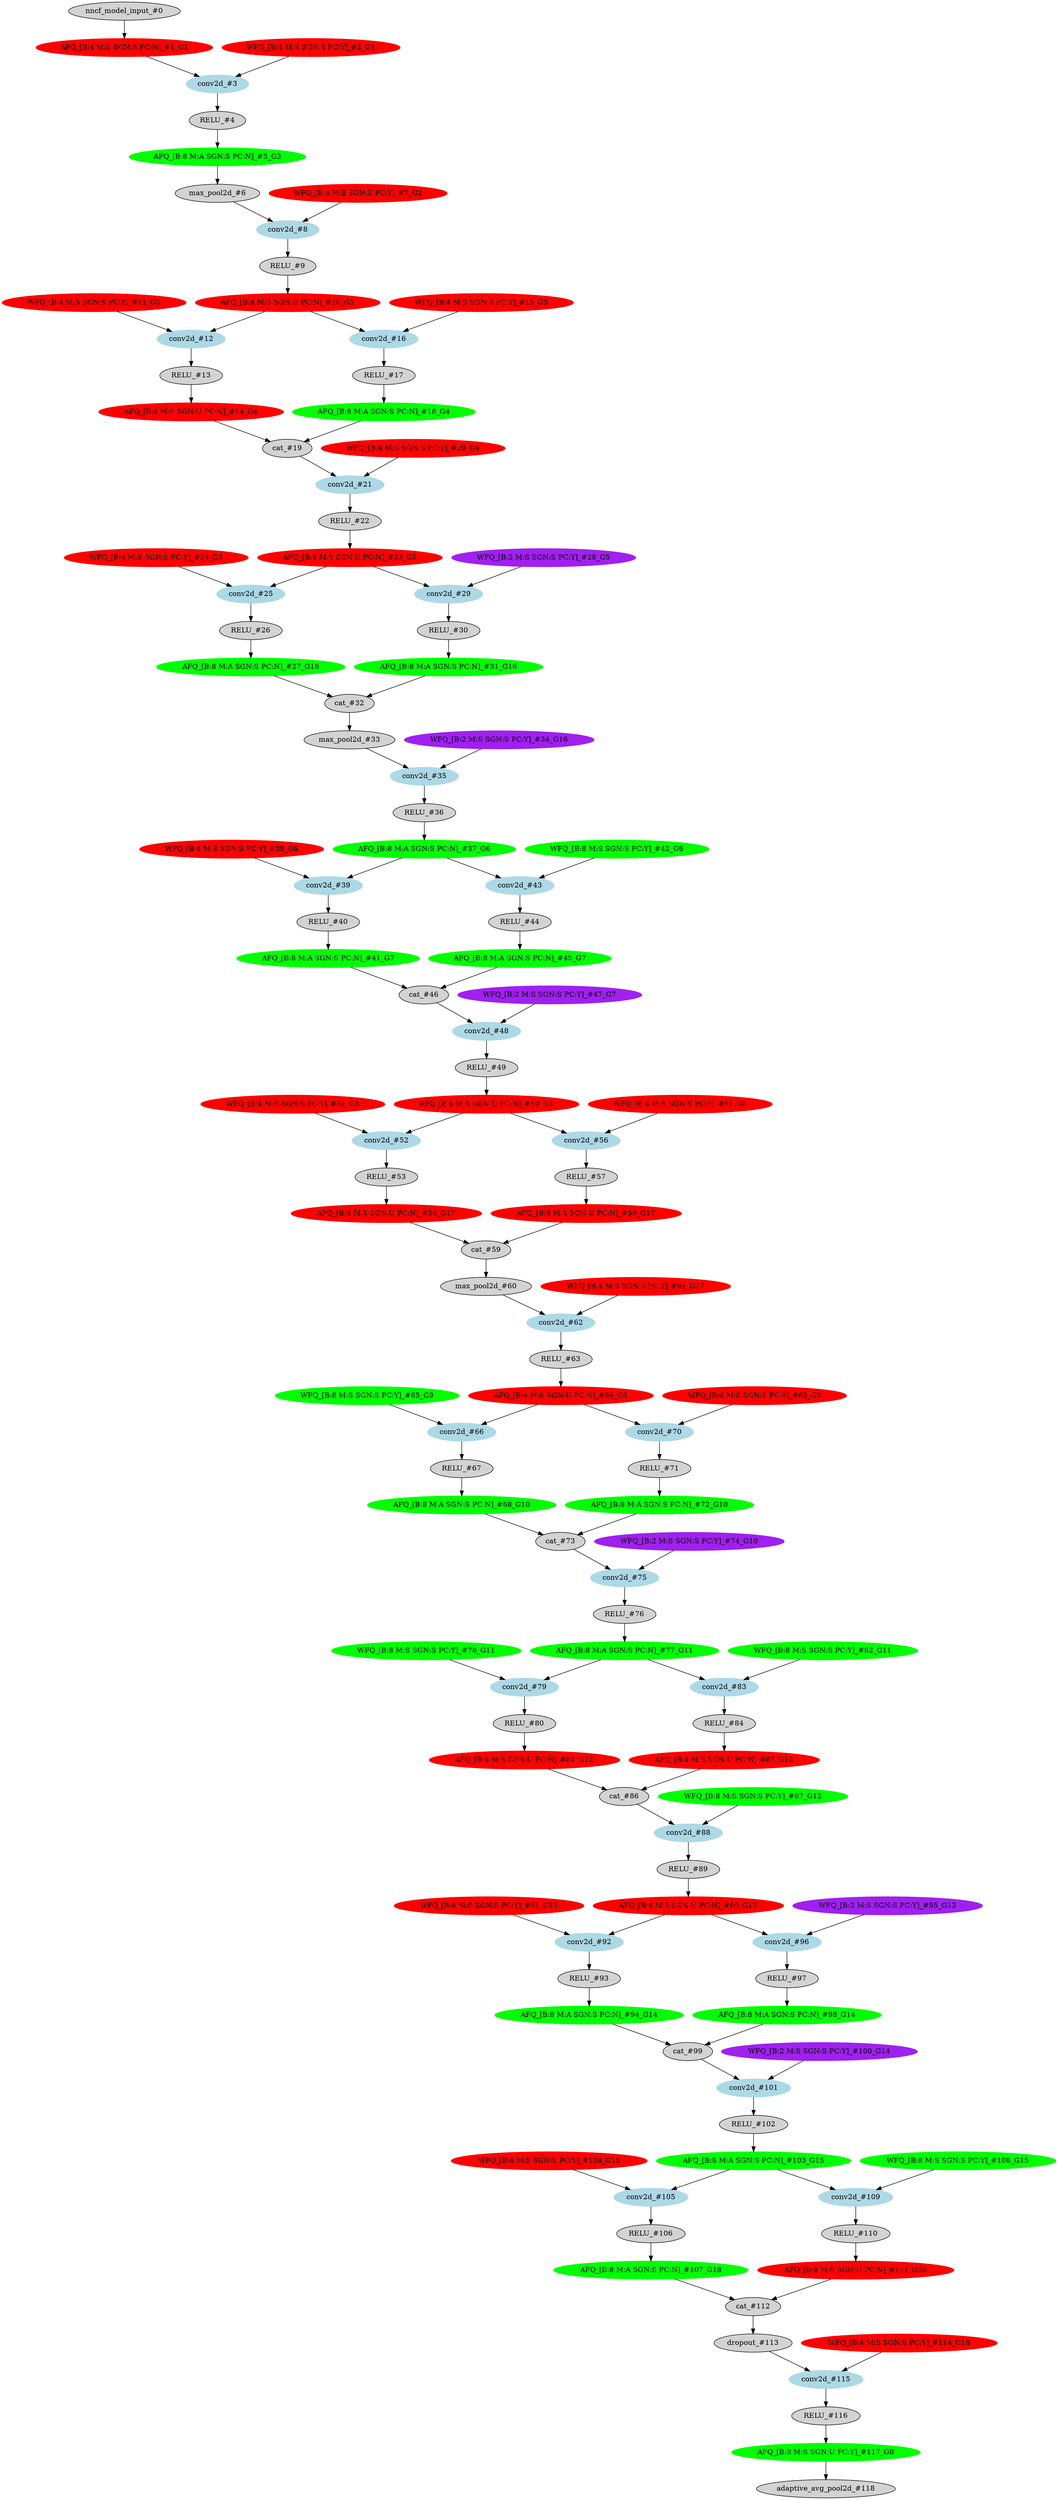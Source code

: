 strict digraph  {
"0 /nncf_model_input" [id=0, label="nncf_model_input_#0", scope="", style=filled, type=nncf_model_input];
"1 SymmetricQuantizer/symmetric_quantize" [color=red, id=1, label="AFQ_[B:4 M:S SGN:S PC:N]_#1_G1", scope=SymmetricQuantizer, style=filled, type=symmetric_quantize];
"2 SqueezeNet/Sequential[features]/NNCFConv2d[0]/ModuleDict[pre_ops]/UpdateWeight[0]/SymmetricQuantizer[op]/symmetric_quantize" [color=red, id=2, label="WFQ_[B:4 M:S SGN:S PC:Y]_#2_G1", scope="SqueezeNet/Sequential[features]/NNCFConv2d[0]/ModuleDict[pre_ops]/UpdateWeight[0]/SymmetricQuantizer[op]", style=filled, type=symmetric_quantize];
"3 SqueezeNet/Sequential[features]/NNCFConv2d[0]/conv2d" [color=lightblue, id=3, label="conv2d_#3", scope="SqueezeNet/Sequential[features]/NNCFConv2d[0]", style=filled, type=conv2d];
"4 SqueezeNet/Sequential[features]/ReLU[1]/RELU" [id=4, label="RELU_#4", scope="SqueezeNet/Sequential[features]/ReLU[1]", style=filled, type=RELU];
"5 SqueezeNet/Sequential[features]/ReLU[1]/AsymmetricQuantizer/asymmetric_quantize" [color=green, id=5, label="AFQ_[B:8 M:A SGN:S PC:N]_#5_G2", scope="SqueezeNet/Sequential[features]/ReLU[1]/AsymmetricQuantizer", style=filled, type=asymmetric_quantize];
"6 SqueezeNet/Sequential[features]/MaxPool2d[2]/max_pool2d" [id=6, label="max_pool2d_#6", scope="SqueezeNet/Sequential[features]/MaxPool2d[2]", style=filled, type=max_pool2d];
"7 SqueezeNet/Sequential[features]/Fire[3]/NNCFConv2d[squeeze]/ModuleDict[pre_ops]/UpdateWeight[0]/SymmetricQuantizer[op]/symmetric_quantize" [color=red, id=7, label="WFQ_[B:4 M:S SGN:S PC:Y]_#7_G2", scope="SqueezeNet/Sequential[features]/Fire[3]/NNCFConv2d[squeeze]/ModuleDict[pre_ops]/UpdateWeight[0]/SymmetricQuantizer[op]", style=filled, type=symmetric_quantize];
"8 SqueezeNet/Sequential[features]/Fire[3]/NNCFConv2d[squeeze]/conv2d" [color=lightblue, id=8, label="conv2d_#8", scope="SqueezeNet/Sequential[features]/Fire[3]/NNCFConv2d[squeeze]", style=filled, type=conv2d];
"9 SqueezeNet/Sequential[features]/Fire[3]/ReLU[squeeze_activation]/RELU" [id=9, label="RELU_#9", scope="SqueezeNet/Sequential[features]/Fire[3]/ReLU[squeeze_activation]", style=filled, type=RELU];
"10 SqueezeNet/Sequential[features]/Fire[3]/ReLU[squeeze_activation]/SymmetricQuantizer/symmetric_quantize" [color=red, id=10, label="AFQ_[B:4 M:S SGN:U PC:N]_#10_G3", scope="SqueezeNet/Sequential[features]/Fire[3]/ReLU[squeeze_activation]/SymmetricQuantizer", style=filled, type=symmetric_quantize];
"11 SqueezeNet/Sequential[features]/Fire[3]/NNCFConv2d[expand1x1]/ModuleDict[pre_ops]/UpdateWeight[0]/SymmetricQuantizer[op]/symmetric_quantize" [color=red, id=11, label="WFQ_[B:4 M:S SGN:S PC:Y]_#11_G3", scope="SqueezeNet/Sequential[features]/Fire[3]/NNCFConv2d[expand1x1]/ModuleDict[pre_ops]/UpdateWeight[0]/SymmetricQuantizer[op]", style=filled, type=symmetric_quantize];
"12 SqueezeNet/Sequential[features]/Fire[3]/NNCFConv2d[expand1x1]/conv2d" [color=lightblue, id=12, label="conv2d_#12", scope="SqueezeNet/Sequential[features]/Fire[3]/NNCFConv2d[expand1x1]", style=filled, type=conv2d];
"13 SqueezeNet/Sequential[features]/Fire[3]/ReLU[expand1x1_activation]/RELU" [id=13, label="RELU_#13", scope="SqueezeNet/Sequential[features]/Fire[3]/ReLU[expand1x1_activation]", style=filled, type=RELU];
"14 SqueezeNet/Sequential[features]/Fire[3]/ReLU[expand1x1_activation]/SymmetricQuantizer/symmetric_quantize" [color=red, id=14, label="AFQ_[B:4 M:S SGN:U PC:N]_#14_G4", scope="SqueezeNet/Sequential[features]/Fire[3]/ReLU[expand1x1_activation]/SymmetricQuantizer", style=filled, type=symmetric_quantize];
"15 SqueezeNet/Sequential[features]/Fire[3]/NNCFConv2d[expand3x3]/ModuleDict[pre_ops]/UpdateWeight[0]/SymmetricQuantizer[op]/symmetric_quantize" [color=red, id=15, label="WFQ_[B:4 M:S SGN:S PC:Y]_#15_G3", scope="SqueezeNet/Sequential[features]/Fire[3]/NNCFConv2d[expand3x3]/ModuleDict[pre_ops]/UpdateWeight[0]/SymmetricQuantizer[op]", style=filled, type=symmetric_quantize];
"16 SqueezeNet/Sequential[features]/Fire[3]/NNCFConv2d[expand3x3]/conv2d" [color=lightblue, id=16, label="conv2d_#16", scope="SqueezeNet/Sequential[features]/Fire[3]/NNCFConv2d[expand3x3]", style=filled, type=conv2d];
"17 SqueezeNet/Sequential[features]/Fire[3]/ReLU[expand3x3_activation]/RELU" [id=17, label="RELU_#17", scope="SqueezeNet/Sequential[features]/Fire[3]/ReLU[expand3x3_activation]", style=filled, type=RELU];
"18 SqueezeNet/Sequential[features]/Fire[3]/ReLU[expand3x3_activation]/AsymmetricQuantizer/asymmetric_quantize" [color=green, id=18, label="AFQ_[B:8 M:A SGN:S PC:N]_#18_G4", scope="SqueezeNet/Sequential[features]/Fire[3]/ReLU[expand3x3_activation]/AsymmetricQuantizer", style=filled, type=asymmetric_quantize];
"19 SqueezeNet/Sequential[features]/Fire[3]/cat" [id=19, label="cat_#19", scope="SqueezeNet/Sequential[features]/Fire[3]", style=filled, type=cat];
"20 SqueezeNet/Sequential[features]/Fire[4]/NNCFConv2d[squeeze]/ModuleDict[pre_ops]/UpdateWeight[0]/SymmetricQuantizer[op]/symmetric_quantize" [color=red, id=20, label="WFQ_[B:4 M:S SGN:S PC:Y]_#20_G4", scope="SqueezeNet/Sequential[features]/Fire[4]/NNCFConv2d[squeeze]/ModuleDict[pre_ops]/UpdateWeight[0]/SymmetricQuantizer[op]", style=filled, type=symmetric_quantize];
"21 SqueezeNet/Sequential[features]/Fire[4]/NNCFConv2d[squeeze]/conv2d" [color=lightblue, id=21, label="conv2d_#21", scope="SqueezeNet/Sequential[features]/Fire[4]/NNCFConv2d[squeeze]", style=filled, type=conv2d];
"22 SqueezeNet/Sequential[features]/Fire[4]/ReLU[squeeze_activation]/RELU" [id=22, label="RELU_#22", scope="SqueezeNet/Sequential[features]/Fire[4]/ReLU[squeeze_activation]", style=filled, type=RELU];
"23 SqueezeNet/Sequential[features]/Fire[4]/ReLU[squeeze_activation]/SymmetricQuantizer/symmetric_quantize" [color=red, id=23, label="AFQ_[B:4 M:S SGN:U PC:N]_#23_G5", scope="SqueezeNet/Sequential[features]/Fire[4]/ReLU[squeeze_activation]/SymmetricQuantizer", style=filled, type=symmetric_quantize];
"24 SqueezeNet/Sequential[features]/Fire[4]/NNCFConv2d[expand1x1]/ModuleDict[pre_ops]/UpdateWeight[0]/SymmetricQuantizer[op]/symmetric_quantize" [color=red, id=24, label="WFQ_[B:4 M:S SGN:S PC:Y]_#24_G5", scope="SqueezeNet/Sequential[features]/Fire[4]/NNCFConv2d[expand1x1]/ModuleDict[pre_ops]/UpdateWeight[0]/SymmetricQuantizer[op]", style=filled, type=symmetric_quantize];
"25 SqueezeNet/Sequential[features]/Fire[4]/NNCFConv2d[expand1x1]/conv2d" [color=lightblue, id=25, label="conv2d_#25", scope="SqueezeNet/Sequential[features]/Fire[4]/NNCFConv2d[expand1x1]", style=filled, type=conv2d];
"26 SqueezeNet/Sequential[features]/Fire[4]/ReLU[expand1x1_activation]/RELU" [id=26, label="RELU_#26", scope="SqueezeNet/Sequential[features]/Fire[4]/ReLU[expand1x1_activation]", style=filled, type=RELU];
"27 SqueezeNet/Sequential[features]/Fire[4]/ReLU[expand1x1_activation]/AsymmetricQuantizer/asymmetric_quantize" [color=green, id=27, label="AFQ_[B:8 M:A SGN:S PC:N]_#27_G16", scope="SqueezeNet/Sequential[features]/Fire[4]/ReLU[expand1x1_activation]/AsymmetricQuantizer", style=filled, type=asymmetric_quantize];
"28 SqueezeNet/Sequential[features]/Fire[4]/NNCFConv2d[expand3x3]/ModuleDict[pre_ops]/UpdateWeight[0]/SymmetricQuantizer[op]/symmetric_quantize" [color=purple, id=28, label="WFQ_[B:2 M:S SGN:S PC:Y]_#28_G5", scope="SqueezeNet/Sequential[features]/Fire[4]/NNCFConv2d[expand3x3]/ModuleDict[pre_ops]/UpdateWeight[0]/SymmetricQuantizer[op]", style=filled, type=symmetric_quantize];
"29 SqueezeNet/Sequential[features]/Fire[4]/NNCFConv2d[expand3x3]/conv2d" [color=lightblue, id=29, label="conv2d_#29", scope="SqueezeNet/Sequential[features]/Fire[4]/NNCFConv2d[expand3x3]", style=filled, type=conv2d];
"30 SqueezeNet/Sequential[features]/Fire[4]/ReLU[expand3x3_activation]/RELU" [id=30, label="RELU_#30", scope="SqueezeNet/Sequential[features]/Fire[4]/ReLU[expand3x3_activation]", style=filled, type=RELU];
"31 SqueezeNet/Sequential[features]/Fire[4]/ReLU[expand3x3_activation]/AsymmetricQuantizer/asymmetric_quantize" [color=green, id=31, label="AFQ_[B:8 M:A SGN:S PC:N]_#31_G16", scope="SqueezeNet/Sequential[features]/Fire[4]/ReLU[expand3x3_activation]/AsymmetricQuantizer", style=filled, type=asymmetric_quantize];
"32 SqueezeNet/Sequential[features]/Fire[4]/cat" [id=32, label="cat_#32", scope="SqueezeNet/Sequential[features]/Fire[4]", style=filled, type=cat];
"33 SqueezeNet/Sequential[features]/MaxPool2d[5]/max_pool2d" [id=33, label="max_pool2d_#33", scope="SqueezeNet/Sequential[features]/MaxPool2d[5]", style=filled, type=max_pool2d];
"34 SqueezeNet/Sequential[features]/Fire[6]/NNCFConv2d[squeeze]/ModuleDict[pre_ops]/UpdateWeight[0]/SymmetricQuantizer[op]/symmetric_quantize" [color=purple, id=34, label="WFQ_[B:2 M:S SGN:S PC:Y]_#34_G16", scope="SqueezeNet/Sequential[features]/Fire[6]/NNCFConv2d[squeeze]/ModuleDict[pre_ops]/UpdateWeight[0]/SymmetricQuantizer[op]", style=filled, type=symmetric_quantize];
"35 SqueezeNet/Sequential[features]/Fire[6]/NNCFConv2d[squeeze]/conv2d" [color=lightblue, id=35, label="conv2d_#35", scope="SqueezeNet/Sequential[features]/Fire[6]/NNCFConv2d[squeeze]", style=filled, type=conv2d];
"36 SqueezeNet/Sequential[features]/Fire[6]/ReLU[squeeze_activation]/RELU" [id=36, label="RELU_#36", scope="SqueezeNet/Sequential[features]/Fire[6]/ReLU[squeeze_activation]", style=filled, type=RELU];
"37 SqueezeNet/Sequential[features]/Fire[6]/ReLU[squeeze_activation]/AsymmetricQuantizer/asymmetric_quantize" [color=green, id=37, label="AFQ_[B:8 M:A SGN:S PC:N]_#37_G6", scope="SqueezeNet/Sequential[features]/Fire[6]/ReLU[squeeze_activation]/AsymmetricQuantizer", style=filled, type=asymmetric_quantize];
"38 SqueezeNet/Sequential[features]/Fire[6]/NNCFConv2d[expand1x1]/ModuleDict[pre_ops]/UpdateWeight[0]/SymmetricQuantizer[op]/symmetric_quantize" [color=red, id=38, label="WFQ_[B:4 M:S SGN:S PC:Y]_#38_G6", scope="SqueezeNet/Sequential[features]/Fire[6]/NNCFConv2d[expand1x1]/ModuleDict[pre_ops]/UpdateWeight[0]/SymmetricQuantizer[op]", style=filled, type=symmetric_quantize];
"39 SqueezeNet/Sequential[features]/Fire[6]/NNCFConv2d[expand1x1]/conv2d" [color=lightblue, id=39, label="conv2d_#39", scope="SqueezeNet/Sequential[features]/Fire[6]/NNCFConv2d[expand1x1]", style=filled, type=conv2d];
"40 SqueezeNet/Sequential[features]/Fire[6]/ReLU[expand1x1_activation]/RELU" [id=40, label="RELU_#40", scope="SqueezeNet/Sequential[features]/Fire[6]/ReLU[expand1x1_activation]", style=filled, type=RELU];
"41 SqueezeNet/Sequential[features]/Fire[6]/ReLU[expand1x1_activation]/AsymmetricQuantizer/asymmetric_quantize" [color=green, id=41, label="AFQ_[B:8 M:A SGN:S PC:N]_#41_G7", scope="SqueezeNet/Sequential[features]/Fire[6]/ReLU[expand1x1_activation]/AsymmetricQuantizer", style=filled, type=asymmetric_quantize];
"42 SqueezeNet/Sequential[features]/Fire[6]/NNCFConv2d[expand3x3]/ModuleDict[pre_ops]/UpdateWeight[0]/SymmetricQuantizer[op]/symmetric_quantize" [color=green, id=42, label="WFQ_[B:8 M:S SGN:S PC:Y]_#42_G6", scope="SqueezeNet/Sequential[features]/Fire[6]/NNCFConv2d[expand3x3]/ModuleDict[pre_ops]/UpdateWeight[0]/SymmetricQuantizer[op]", style=filled, type=symmetric_quantize];
"43 SqueezeNet/Sequential[features]/Fire[6]/NNCFConv2d[expand3x3]/conv2d" [color=lightblue, id=43, label="conv2d_#43", scope="SqueezeNet/Sequential[features]/Fire[6]/NNCFConv2d[expand3x3]", style=filled, type=conv2d];
"44 SqueezeNet/Sequential[features]/Fire[6]/ReLU[expand3x3_activation]/RELU" [id=44, label="RELU_#44", scope="SqueezeNet/Sequential[features]/Fire[6]/ReLU[expand3x3_activation]", style=filled, type=RELU];
"45 SqueezeNet/Sequential[features]/Fire[6]/ReLU[expand3x3_activation]/AsymmetricQuantizer/asymmetric_quantize" [color=green, id=45, label="AFQ_[B:8 M:A SGN:S PC:N]_#45_G7", scope="SqueezeNet/Sequential[features]/Fire[6]/ReLU[expand3x3_activation]/AsymmetricQuantizer", style=filled, type=asymmetric_quantize];
"46 SqueezeNet/Sequential[features]/Fire[6]/cat" [id=46, label="cat_#46", scope="SqueezeNet/Sequential[features]/Fire[6]", style=filled, type=cat];
"47 SqueezeNet/Sequential[features]/Fire[7]/NNCFConv2d[squeeze]/ModuleDict[pre_ops]/UpdateWeight[0]/SymmetricQuantizer[op]/symmetric_quantize" [color=purple, id=47, label="WFQ_[B:2 M:S SGN:S PC:Y]_#47_G7", scope="SqueezeNet/Sequential[features]/Fire[7]/NNCFConv2d[squeeze]/ModuleDict[pre_ops]/UpdateWeight[0]/SymmetricQuantizer[op]", style=filled, type=symmetric_quantize];
"48 SqueezeNet/Sequential[features]/Fire[7]/NNCFConv2d[squeeze]/conv2d" [color=lightblue, id=48, label="conv2d_#48", scope="SqueezeNet/Sequential[features]/Fire[7]/NNCFConv2d[squeeze]", style=filled, type=conv2d];
"49 SqueezeNet/Sequential[features]/Fire[7]/ReLU[squeeze_activation]/RELU" [id=49, label="RELU_#49", scope="SqueezeNet/Sequential[features]/Fire[7]/ReLU[squeeze_activation]", style=filled, type=RELU];
"50 SqueezeNet/Sequential[features]/Fire[7]/ReLU[squeeze_activation]/SymmetricQuantizer/symmetric_quantize" [color=red, id=50, label="AFQ_[B:4 M:S SGN:U PC:N]_#50_G8", scope="SqueezeNet/Sequential[features]/Fire[7]/ReLU[squeeze_activation]/SymmetricQuantizer", style=filled, type=symmetric_quantize];
"51 SqueezeNet/Sequential[features]/Fire[7]/NNCFConv2d[expand1x1]/ModuleDict[pre_ops]/UpdateWeight[0]/SymmetricQuantizer[op]/symmetric_quantize" [color=red, id=51, label="WFQ_[B:4 M:S SGN:S PC:Y]_#51_G8", scope="SqueezeNet/Sequential[features]/Fire[7]/NNCFConv2d[expand1x1]/ModuleDict[pre_ops]/UpdateWeight[0]/SymmetricQuantizer[op]", style=filled, type=symmetric_quantize];
"52 SqueezeNet/Sequential[features]/Fire[7]/NNCFConv2d[expand1x1]/conv2d" [color=lightblue, id=52, label="conv2d_#52", scope="SqueezeNet/Sequential[features]/Fire[7]/NNCFConv2d[expand1x1]", style=filled, type=conv2d];
"53 SqueezeNet/Sequential[features]/Fire[7]/ReLU[expand1x1_activation]/RELU" [id=53, label="RELU_#53", scope="SqueezeNet/Sequential[features]/Fire[7]/ReLU[expand1x1_activation]", style=filled, type=RELU];
"54 SqueezeNet/Sequential[features]/Fire[7]/ReLU[expand1x1_activation]/SymmetricQuantizer/symmetric_quantize" [color=red, id=54, label="AFQ_[B:4 M:S SGN:U PC:N]_#54_G17", scope="SqueezeNet/Sequential[features]/Fire[7]/ReLU[expand1x1_activation]/SymmetricQuantizer", style=filled, type=symmetric_quantize];
"55 SqueezeNet/Sequential[features]/Fire[7]/NNCFConv2d[expand3x3]/ModuleDict[pre_ops]/UpdateWeight[0]/SymmetricQuantizer[op]/symmetric_quantize" [color=red, id=55, label="WFQ_[B:4 M:S SGN:S PC:Y]_#55_G8", scope="SqueezeNet/Sequential[features]/Fire[7]/NNCFConv2d[expand3x3]/ModuleDict[pre_ops]/UpdateWeight[0]/SymmetricQuantizer[op]", style=filled, type=symmetric_quantize];
"56 SqueezeNet/Sequential[features]/Fire[7]/NNCFConv2d[expand3x3]/conv2d" [color=lightblue, id=56, label="conv2d_#56", scope="SqueezeNet/Sequential[features]/Fire[7]/NNCFConv2d[expand3x3]", style=filled, type=conv2d];
"57 SqueezeNet/Sequential[features]/Fire[7]/ReLU[expand3x3_activation]/RELU" [id=57, label="RELU_#57", scope="SqueezeNet/Sequential[features]/Fire[7]/ReLU[expand3x3_activation]", style=filled, type=RELU];
"58 SqueezeNet/Sequential[features]/Fire[7]/ReLU[expand3x3_activation]/SymmetricQuantizer/symmetric_quantize" [color=red, id=58, label="AFQ_[B:4 M:S SGN:U PC:N]_#58_G17", scope="SqueezeNet/Sequential[features]/Fire[7]/ReLU[expand3x3_activation]/SymmetricQuantizer", style=filled, type=symmetric_quantize];
"59 SqueezeNet/Sequential[features]/Fire[7]/cat" [id=59, label="cat_#59", scope="SqueezeNet/Sequential[features]/Fire[7]", style=filled, type=cat];
"60 SqueezeNet/Sequential[features]/MaxPool2d[8]/max_pool2d" [id=60, label="max_pool2d_#60", scope="SqueezeNet/Sequential[features]/MaxPool2d[8]", style=filled, type=max_pool2d];
"61 SqueezeNet/Sequential[features]/Fire[9]/NNCFConv2d[squeeze]/ModuleDict[pre_ops]/UpdateWeight[0]/SymmetricQuantizer[op]/symmetric_quantize" [color=red, id=61, label="WFQ_[B:4 M:S SGN:S PC:Y]_#61_G17", scope="SqueezeNet/Sequential[features]/Fire[9]/NNCFConv2d[squeeze]/ModuleDict[pre_ops]/UpdateWeight[0]/SymmetricQuantizer[op]", style=filled, type=symmetric_quantize];
"62 SqueezeNet/Sequential[features]/Fire[9]/NNCFConv2d[squeeze]/conv2d" [color=lightblue, id=62, label="conv2d_#62", scope="SqueezeNet/Sequential[features]/Fire[9]/NNCFConv2d[squeeze]", style=filled, type=conv2d];
"63 SqueezeNet/Sequential[features]/Fire[9]/ReLU[squeeze_activation]/RELU" [id=63, label="RELU_#63", scope="SqueezeNet/Sequential[features]/Fire[9]/ReLU[squeeze_activation]", style=filled, type=RELU];
"64 SqueezeNet/Sequential[features]/Fire[9]/ReLU[squeeze_activation]/SymmetricQuantizer/symmetric_quantize" [color=red, id=64, label="AFQ_[B:4 M:S SGN:U PC:N]_#64_G9", scope="SqueezeNet/Sequential[features]/Fire[9]/ReLU[squeeze_activation]/SymmetricQuantizer", style=filled, type=symmetric_quantize];
"65 SqueezeNet/Sequential[features]/Fire[9]/NNCFConv2d[expand1x1]/ModuleDict[pre_ops]/UpdateWeight[0]/SymmetricQuantizer[op]/symmetric_quantize" [color=green, id=65, label="WFQ_[B:8 M:S SGN:S PC:Y]_#65_G9", scope="SqueezeNet/Sequential[features]/Fire[9]/NNCFConv2d[expand1x1]/ModuleDict[pre_ops]/UpdateWeight[0]/SymmetricQuantizer[op]", style=filled, type=symmetric_quantize];
"66 SqueezeNet/Sequential[features]/Fire[9]/NNCFConv2d[expand1x1]/conv2d" [color=lightblue, id=66, label="conv2d_#66", scope="SqueezeNet/Sequential[features]/Fire[9]/NNCFConv2d[expand1x1]", style=filled, type=conv2d];
"67 SqueezeNet/Sequential[features]/Fire[9]/ReLU[expand1x1_activation]/RELU" [id=67, label="RELU_#67", scope="SqueezeNet/Sequential[features]/Fire[9]/ReLU[expand1x1_activation]", style=filled, type=RELU];
"68 SqueezeNet/Sequential[features]/Fire[9]/ReLU[expand1x1_activation]/AsymmetricQuantizer/asymmetric_quantize" [color=green, id=68, label="AFQ_[B:8 M:A SGN:S PC:N]_#68_G10", scope="SqueezeNet/Sequential[features]/Fire[9]/ReLU[expand1x1_activation]/AsymmetricQuantizer", style=filled, type=asymmetric_quantize];
"69 SqueezeNet/Sequential[features]/Fire[9]/NNCFConv2d[expand3x3]/ModuleDict[pre_ops]/UpdateWeight[0]/SymmetricQuantizer[op]/symmetric_quantize" [color=red, id=69, label="WFQ_[B:4 M:S SGN:S PC:Y]_#69_G9", scope="SqueezeNet/Sequential[features]/Fire[9]/NNCFConv2d[expand3x3]/ModuleDict[pre_ops]/UpdateWeight[0]/SymmetricQuantizer[op]", style=filled, type=symmetric_quantize];
"70 SqueezeNet/Sequential[features]/Fire[9]/NNCFConv2d[expand3x3]/conv2d" [color=lightblue, id=70, label="conv2d_#70", scope="SqueezeNet/Sequential[features]/Fire[9]/NNCFConv2d[expand3x3]", style=filled, type=conv2d];
"71 SqueezeNet/Sequential[features]/Fire[9]/ReLU[expand3x3_activation]/RELU" [id=71, label="RELU_#71", scope="SqueezeNet/Sequential[features]/Fire[9]/ReLU[expand3x3_activation]", style=filled, type=RELU];
"72 SqueezeNet/Sequential[features]/Fire[9]/ReLU[expand3x3_activation]/AsymmetricQuantizer/asymmetric_quantize" [color=green, id=72, label="AFQ_[B:8 M:A SGN:S PC:N]_#72_G10", scope="SqueezeNet/Sequential[features]/Fire[9]/ReLU[expand3x3_activation]/AsymmetricQuantizer", style=filled, type=asymmetric_quantize];
"73 SqueezeNet/Sequential[features]/Fire[9]/cat" [id=73, label="cat_#73", scope="SqueezeNet/Sequential[features]/Fire[9]", style=filled, type=cat];
"74 SqueezeNet/Sequential[features]/Fire[10]/NNCFConv2d[squeeze]/ModuleDict[pre_ops]/UpdateWeight[0]/SymmetricQuantizer[op]/symmetric_quantize" [color=purple, id=74, label="WFQ_[B:2 M:S SGN:S PC:Y]_#74_G10", scope="SqueezeNet/Sequential[features]/Fire[10]/NNCFConv2d[squeeze]/ModuleDict[pre_ops]/UpdateWeight[0]/SymmetricQuantizer[op]", style=filled, type=symmetric_quantize];
"75 SqueezeNet/Sequential[features]/Fire[10]/NNCFConv2d[squeeze]/conv2d" [color=lightblue, id=75, label="conv2d_#75", scope="SqueezeNet/Sequential[features]/Fire[10]/NNCFConv2d[squeeze]", style=filled, type=conv2d];
"76 SqueezeNet/Sequential[features]/Fire[10]/ReLU[squeeze_activation]/RELU" [id=76, label="RELU_#76", scope="SqueezeNet/Sequential[features]/Fire[10]/ReLU[squeeze_activation]", style=filled, type=RELU];
"77 SqueezeNet/Sequential[features]/Fire[10]/ReLU[squeeze_activation]/AsymmetricQuantizer/asymmetric_quantize" [color=green, id=77, label="AFQ_[B:8 M:A SGN:S PC:N]_#77_G11", scope="SqueezeNet/Sequential[features]/Fire[10]/ReLU[squeeze_activation]/AsymmetricQuantizer", style=filled, type=asymmetric_quantize];
"78 SqueezeNet/Sequential[features]/Fire[10]/NNCFConv2d[expand1x1]/ModuleDict[pre_ops]/UpdateWeight[0]/SymmetricQuantizer[op]/symmetric_quantize" [color=green, id=78, label="WFQ_[B:8 M:S SGN:S PC:Y]_#78_G11", scope="SqueezeNet/Sequential[features]/Fire[10]/NNCFConv2d[expand1x1]/ModuleDict[pre_ops]/UpdateWeight[0]/SymmetricQuantizer[op]", style=filled, type=symmetric_quantize];
"79 SqueezeNet/Sequential[features]/Fire[10]/NNCFConv2d[expand1x1]/conv2d" [color=lightblue, id=79, label="conv2d_#79", scope="SqueezeNet/Sequential[features]/Fire[10]/NNCFConv2d[expand1x1]", style=filled, type=conv2d];
"80 SqueezeNet/Sequential[features]/Fire[10]/ReLU[expand1x1_activation]/RELU" [id=80, label="RELU_#80", scope="SqueezeNet/Sequential[features]/Fire[10]/ReLU[expand1x1_activation]", style=filled, type=RELU];
"81 SqueezeNet/Sequential[features]/Fire[10]/ReLU[expand1x1_activation]/SymmetricQuantizer/symmetric_quantize" [color=red, id=81, label="AFQ_[B:4 M:S SGN:U PC:N]_#81_G12", scope="SqueezeNet/Sequential[features]/Fire[10]/ReLU[expand1x1_activation]/SymmetricQuantizer", style=filled, type=symmetric_quantize];
"82 SqueezeNet/Sequential[features]/Fire[10]/NNCFConv2d[expand3x3]/ModuleDict[pre_ops]/UpdateWeight[0]/SymmetricQuantizer[op]/symmetric_quantize" [color=green, id=82, label="WFQ_[B:8 M:S SGN:S PC:Y]_#82_G11", scope="SqueezeNet/Sequential[features]/Fire[10]/NNCFConv2d[expand3x3]/ModuleDict[pre_ops]/UpdateWeight[0]/SymmetricQuantizer[op]", style=filled, type=symmetric_quantize];
"83 SqueezeNet/Sequential[features]/Fire[10]/NNCFConv2d[expand3x3]/conv2d" [color=lightblue, id=83, label="conv2d_#83", scope="SqueezeNet/Sequential[features]/Fire[10]/NNCFConv2d[expand3x3]", style=filled, type=conv2d];
"84 SqueezeNet/Sequential[features]/Fire[10]/ReLU[expand3x3_activation]/RELU" [id=84, label="RELU_#84", scope="SqueezeNet/Sequential[features]/Fire[10]/ReLU[expand3x3_activation]", style=filled, type=RELU];
"85 SqueezeNet/Sequential[features]/Fire[10]/ReLU[expand3x3_activation]/SymmetricQuantizer/symmetric_quantize" [color=red, id=85, label="AFQ_[B:4 M:S SGN:U PC:N]_#85_G12", scope="SqueezeNet/Sequential[features]/Fire[10]/ReLU[expand3x3_activation]/SymmetricQuantizer", style=filled, type=symmetric_quantize];
"86 SqueezeNet/Sequential[features]/Fire[10]/cat" [id=86, label="cat_#86", scope="SqueezeNet/Sequential[features]/Fire[10]", style=filled, type=cat];
"87 SqueezeNet/Sequential[features]/Fire[11]/NNCFConv2d[squeeze]/ModuleDict[pre_ops]/UpdateWeight[0]/SymmetricQuantizer[op]/symmetric_quantize" [color=green, id=87, label="WFQ_[B:8 M:S SGN:S PC:Y]_#87_G12", scope="SqueezeNet/Sequential[features]/Fire[11]/NNCFConv2d[squeeze]/ModuleDict[pre_ops]/UpdateWeight[0]/SymmetricQuantizer[op]", style=filled, type=symmetric_quantize];
"88 SqueezeNet/Sequential[features]/Fire[11]/NNCFConv2d[squeeze]/conv2d" [color=lightblue, id=88, label="conv2d_#88", scope="SqueezeNet/Sequential[features]/Fire[11]/NNCFConv2d[squeeze]", style=filled, type=conv2d];
"89 SqueezeNet/Sequential[features]/Fire[11]/ReLU[squeeze_activation]/RELU" [id=89, label="RELU_#89", scope="SqueezeNet/Sequential[features]/Fire[11]/ReLU[squeeze_activation]", style=filled, type=RELU];
"90 SqueezeNet/Sequential[features]/Fire[11]/ReLU[squeeze_activation]/SymmetricQuantizer/symmetric_quantize" [color=red, id=90, label="AFQ_[B:4 M:S SGN:U PC:N]_#90_G13", scope="SqueezeNet/Sequential[features]/Fire[11]/ReLU[squeeze_activation]/SymmetricQuantizer", style=filled, type=symmetric_quantize];
"91 SqueezeNet/Sequential[features]/Fire[11]/NNCFConv2d[expand1x1]/ModuleDict[pre_ops]/UpdateWeight[0]/SymmetricQuantizer[op]/symmetric_quantize" [color=red, id=91, label="WFQ_[B:4 M:S SGN:S PC:Y]_#91_G13", scope="SqueezeNet/Sequential[features]/Fire[11]/NNCFConv2d[expand1x1]/ModuleDict[pre_ops]/UpdateWeight[0]/SymmetricQuantizer[op]", style=filled, type=symmetric_quantize];
"92 SqueezeNet/Sequential[features]/Fire[11]/NNCFConv2d[expand1x1]/conv2d" [color=lightblue, id=92, label="conv2d_#92", scope="SqueezeNet/Sequential[features]/Fire[11]/NNCFConv2d[expand1x1]", style=filled, type=conv2d];
"93 SqueezeNet/Sequential[features]/Fire[11]/ReLU[expand1x1_activation]/RELU" [id=93, label="RELU_#93", scope="SqueezeNet/Sequential[features]/Fire[11]/ReLU[expand1x1_activation]", style=filled, type=RELU];
"94 SqueezeNet/Sequential[features]/Fire[11]/ReLU[expand1x1_activation]/AsymmetricQuantizer/asymmetric_quantize" [color=green, id=94, label="AFQ_[B:8 M:A SGN:S PC:N]_#94_G14", scope="SqueezeNet/Sequential[features]/Fire[11]/ReLU[expand1x1_activation]/AsymmetricQuantizer", style=filled, type=asymmetric_quantize];
"95 SqueezeNet/Sequential[features]/Fire[11]/NNCFConv2d[expand3x3]/ModuleDict[pre_ops]/UpdateWeight[0]/SymmetricQuantizer[op]/symmetric_quantize" [color=purple, id=95, label="WFQ_[B:2 M:S SGN:S PC:Y]_#95_G13", scope="SqueezeNet/Sequential[features]/Fire[11]/NNCFConv2d[expand3x3]/ModuleDict[pre_ops]/UpdateWeight[0]/SymmetricQuantizer[op]", style=filled, type=symmetric_quantize];
"96 SqueezeNet/Sequential[features]/Fire[11]/NNCFConv2d[expand3x3]/conv2d" [color=lightblue, id=96, label="conv2d_#96", scope="SqueezeNet/Sequential[features]/Fire[11]/NNCFConv2d[expand3x3]", style=filled, type=conv2d];
"97 SqueezeNet/Sequential[features]/Fire[11]/ReLU[expand3x3_activation]/RELU" [id=97, label="RELU_#97", scope="SqueezeNet/Sequential[features]/Fire[11]/ReLU[expand3x3_activation]", style=filled, type=RELU];
"98 SqueezeNet/Sequential[features]/Fire[11]/ReLU[expand3x3_activation]/AsymmetricQuantizer/asymmetric_quantize" [color=green, id=98, label="AFQ_[B:8 M:A SGN:S PC:N]_#98_G14", scope="SqueezeNet/Sequential[features]/Fire[11]/ReLU[expand3x3_activation]/AsymmetricQuantizer", style=filled, type=asymmetric_quantize];
"99 SqueezeNet/Sequential[features]/Fire[11]/cat" [id=99, label="cat_#99", scope="SqueezeNet/Sequential[features]/Fire[11]", style=filled, type=cat];
"100 SqueezeNet/Sequential[features]/Fire[12]/NNCFConv2d[squeeze]/ModuleDict[pre_ops]/UpdateWeight[0]/SymmetricQuantizer[op]/symmetric_quantize" [color=purple, id=100, label="WFQ_[B:2 M:S SGN:S PC:Y]_#100_G14", scope="SqueezeNet/Sequential[features]/Fire[12]/NNCFConv2d[squeeze]/ModuleDict[pre_ops]/UpdateWeight[0]/SymmetricQuantizer[op]", style=filled, type=symmetric_quantize];
"101 SqueezeNet/Sequential[features]/Fire[12]/NNCFConv2d[squeeze]/conv2d" [color=lightblue, id=101, label="conv2d_#101", scope="SqueezeNet/Sequential[features]/Fire[12]/NNCFConv2d[squeeze]", style=filled, type=conv2d];
"102 SqueezeNet/Sequential[features]/Fire[12]/ReLU[squeeze_activation]/RELU" [id=102, label="RELU_#102", scope="SqueezeNet/Sequential[features]/Fire[12]/ReLU[squeeze_activation]", style=filled, type=RELU];
"103 SqueezeNet/Sequential[features]/Fire[12]/ReLU[squeeze_activation]/AsymmetricQuantizer/asymmetric_quantize" [color=green, id=103, label="AFQ_[B:8 M:A SGN:S PC:N]_#103_G15", scope="SqueezeNet/Sequential[features]/Fire[12]/ReLU[squeeze_activation]/AsymmetricQuantizer", style=filled, type=asymmetric_quantize];
"104 SqueezeNet/Sequential[features]/Fire[12]/NNCFConv2d[expand1x1]/ModuleDict[pre_ops]/UpdateWeight[0]/SymmetricQuantizer[op]/symmetric_quantize" [color=red, id=104, label="WFQ_[B:4 M:S SGN:S PC:Y]_#104_G15", scope="SqueezeNet/Sequential[features]/Fire[12]/NNCFConv2d[expand1x1]/ModuleDict[pre_ops]/UpdateWeight[0]/SymmetricQuantizer[op]", style=filled, type=symmetric_quantize];
"105 SqueezeNet/Sequential[features]/Fire[12]/NNCFConv2d[expand1x1]/conv2d" [color=lightblue, id=105, label="conv2d_#105", scope="SqueezeNet/Sequential[features]/Fire[12]/NNCFConv2d[expand1x1]", style=filled, type=conv2d];
"106 SqueezeNet/Sequential[features]/Fire[12]/ReLU[expand1x1_activation]/RELU" [id=106, label="RELU_#106", scope="SqueezeNet/Sequential[features]/Fire[12]/ReLU[expand1x1_activation]", style=filled, type=RELU];
"107 SqueezeNet/Sequential[features]/Fire[12]/ReLU[expand1x1_activation]/AsymmetricQuantizer/asymmetric_quantize" [color=green, id=107, label="AFQ_[B:8 M:A SGN:S PC:N]_#107_G18", scope="SqueezeNet/Sequential[features]/Fire[12]/ReLU[expand1x1_activation]/AsymmetricQuantizer", style=filled, type=asymmetric_quantize];
"108 SqueezeNet/Sequential[features]/Fire[12]/NNCFConv2d[expand3x3]/ModuleDict[pre_ops]/UpdateWeight[0]/SymmetricQuantizer[op]/symmetric_quantize" [color=green, id=108, label="WFQ_[B:8 M:S SGN:S PC:Y]_#108_G15", scope="SqueezeNet/Sequential[features]/Fire[12]/NNCFConv2d[expand3x3]/ModuleDict[pre_ops]/UpdateWeight[0]/SymmetricQuantizer[op]", style=filled, type=symmetric_quantize];
"109 SqueezeNet/Sequential[features]/Fire[12]/NNCFConv2d[expand3x3]/conv2d" [color=lightblue, id=109, label="conv2d_#109", scope="SqueezeNet/Sequential[features]/Fire[12]/NNCFConv2d[expand3x3]", style=filled, type=conv2d];
"110 SqueezeNet/Sequential[features]/Fire[12]/ReLU[expand3x3_activation]/RELU" [id=110, label="RELU_#110", scope="SqueezeNet/Sequential[features]/Fire[12]/ReLU[expand3x3_activation]", style=filled, type=RELU];
"111 SqueezeNet/Sequential[features]/Fire[12]/ReLU[expand3x3_activation]/SymmetricQuantizer/symmetric_quantize" [color=red, id=111, label="AFQ_[B:4 M:S SGN:U PC:N]_#111_G18", scope="SqueezeNet/Sequential[features]/Fire[12]/ReLU[expand3x3_activation]/SymmetricQuantizer", style=filled, type=symmetric_quantize];
"112 SqueezeNet/Sequential[features]/Fire[12]/cat" [id=112, label="cat_#112", scope="SqueezeNet/Sequential[features]/Fire[12]", style=filled, type=cat];
"113 SqueezeNet/Sequential[classifier]/Dropout[0]/dropout" [id=113, label="dropout_#113", scope="SqueezeNet/Sequential[classifier]/Dropout[0]", style=filled, type=dropout];
"114 SqueezeNet/Sequential[classifier]/NNCFConv2d[1]/ModuleDict[pre_ops]/UpdateWeight[0]/SymmetricQuantizer[op]/symmetric_quantize" [color=red, id=114, label="WFQ_[B:4 M:S SGN:S PC:Y]_#114_G18", scope="SqueezeNet/Sequential[classifier]/NNCFConv2d[1]/ModuleDict[pre_ops]/UpdateWeight[0]/SymmetricQuantizer[op]", style=filled, type=symmetric_quantize];
"115 SqueezeNet/Sequential[classifier]/NNCFConv2d[1]/conv2d" [color=lightblue, id=115, label="conv2d_#115", scope="SqueezeNet/Sequential[classifier]/NNCFConv2d[1]", style=filled, type=conv2d];
"116 SqueezeNet/Sequential[classifier]/ReLU[2]/RELU" [id=116, label="RELU_#116", scope="SqueezeNet/Sequential[classifier]/ReLU[2]", style=filled, type=RELU];
"117 SqueezeNet/Sequential[classifier]/ReLU[2]/SymmetricQuantizer/symmetric_quantize" [color=green, id=117, label="AFQ_[B:8 M:S SGN:U PC:Y]_#117_G0", scope="SqueezeNet/Sequential[classifier]/ReLU[2]/SymmetricQuantizer", style=filled, type=symmetric_quantize];
"118 SqueezeNet/Sequential[classifier]/AdaptiveAvgPool2d[3]/adaptive_avg_pool2d" [id=118, label="adaptive_avg_pool2d_#118", scope="SqueezeNet/Sequential[classifier]/AdaptiveAvgPool2d[3]", style=filled, type=adaptive_avg_pool2d];
"0 /nncf_model_input" -> "1 SymmetricQuantizer/symmetric_quantize";
"1 SymmetricQuantizer/symmetric_quantize" -> "3 SqueezeNet/Sequential[features]/NNCFConv2d[0]/conv2d";
"2 SqueezeNet/Sequential[features]/NNCFConv2d[0]/ModuleDict[pre_ops]/UpdateWeight[0]/SymmetricQuantizer[op]/symmetric_quantize" -> "3 SqueezeNet/Sequential[features]/NNCFConv2d[0]/conv2d";
"3 SqueezeNet/Sequential[features]/NNCFConv2d[0]/conv2d" -> "4 SqueezeNet/Sequential[features]/ReLU[1]/RELU";
"4 SqueezeNet/Sequential[features]/ReLU[1]/RELU" -> "5 SqueezeNet/Sequential[features]/ReLU[1]/AsymmetricQuantizer/asymmetric_quantize";
"5 SqueezeNet/Sequential[features]/ReLU[1]/AsymmetricQuantizer/asymmetric_quantize" -> "6 SqueezeNet/Sequential[features]/MaxPool2d[2]/max_pool2d";
"6 SqueezeNet/Sequential[features]/MaxPool2d[2]/max_pool2d" -> "8 SqueezeNet/Sequential[features]/Fire[3]/NNCFConv2d[squeeze]/conv2d";
"7 SqueezeNet/Sequential[features]/Fire[3]/NNCFConv2d[squeeze]/ModuleDict[pre_ops]/UpdateWeight[0]/SymmetricQuantizer[op]/symmetric_quantize" -> "8 SqueezeNet/Sequential[features]/Fire[3]/NNCFConv2d[squeeze]/conv2d";
"8 SqueezeNet/Sequential[features]/Fire[3]/NNCFConv2d[squeeze]/conv2d" -> "9 SqueezeNet/Sequential[features]/Fire[3]/ReLU[squeeze_activation]/RELU";
"9 SqueezeNet/Sequential[features]/Fire[3]/ReLU[squeeze_activation]/RELU" -> "10 SqueezeNet/Sequential[features]/Fire[3]/ReLU[squeeze_activation]/SymmetricQuantizer/symmetric_quantize";
"10 SqueezeNet/Sequential[features]/Fire[3]/ReLU[squeeze_activation]/SymmetricQuantizer/symmetric_quantize" -> "12 SqueezeNet/Sequential[features]/Fire[3]/NNCFConv2d[expand1x1]/conv2d";
"10 SqueezeNet/Sequential[features]/Fire[3]/ReLU[squeeze_activation]/SymmetricQuantizer/symmetric_quantize" -> "16 SqueezeNet/Sequential[features]/Fire[3]/NNCFConv2d[expand3x3]/conv2d";
"11 SqueezeNet/Sequential[features]/Fire[3]/NNCFConv2d[expand1x1]/ModuleDict[pre_ops]/UpdateWeight[0]/SymmetricQuantizer[op]/symmetric_quantize" -> "12 SqueezeNet/Sequential[features]/Fire[3]/NNCFConv2d[expand1x1]/conv2d";
"12 SqueezeNet/Sequential[features]/Fire[3]/NNCFConv2d[expand1x1]/conv2d" -> "13 SqueezeNet/Sequential[features]/Fire[3]/ReLU[expand1x1_activation]/RELU";
"13 SqueezeNet/Sequential[features]/Fire[3]/ReLU[expand1x1_activation]/RELU" -> "14 SqueezeNet/Sequential[features]/Fire[3]/ReLU[expand1x1_activation]/SymmetricQuantizer/symmetric_quantize";
"14 SqueezeNet/Sequential[features]/Fire[3]/ReLU[expand1x1_activation]/SymmetricQuantizer/symmetric_quantize" -> "19 SqueezeNet/Sequential[features]/Fire[3]/cat";
"15 SqueezeNet/Sequential[features]/Fire[3]/NNCFConv2d[expand3x3]/ModuleDict[pre_ops]/UpdateWeight[0]/SymmetricQuantizer[op]/symmetric_quantize" -> "16 SqueezeNet/Sequential[features]/Fire[3]/NNCFConv2d[expand3x3]/conv2d";
"16 SqueezeNet/Sequential[features]/Fire[3]/NNCFConv2d[expand3x3]/conv2d" -> "17 SqueezeNet/Sequential[features]/Fire[3]/ReLU[expand3x3_activation]/RELU";
"17 SqueezeNet/Sequential[features]/Fire[3]/ReLU[expand3x3_activation]/RELU" -> "18 SqueezeNet/Sequential[features]/Fire[3]/ReLU[expand3x3_activation]/AsymmetricQuantizer/asymmetric_quantize";
"18 SqueezeNet/Sequential[features]/Fire[3]/ReLU[expand3x3_activation]/AsymmetricQuantizer/asymmetric_quantize" -> "19 SqueezeNet/Sequential[features]/Fire[3]/cat";
"19 SqueezeNet/Sequential[features]/Fire[3]/cat" -> "21 SqueezeNet/Sequential[features]/Fire[4]/NNCFConv2d[squeeze]/conv2d";
"20 SqueezeNet/Sequential[features]/Fire[4]/NNCFConv2d[squeeze]/ModuleDict[pre_ops]/UpdateWeight[0]/SymmetricQuantizer[op]/symmetric_quantize" -> "21 SqueezeNet/Sequential[features]/Fire[4]/NNCFConv2d[squeeze]/conv2d";
"21 SqueezeNet/Sequential[features]/Fire[4]/NNCFConv2d[squeeze]/conv2d" -> "22 SqueezeNet/Sequential[features]/Fire[4]/ReLU[squeeze_activation]/RELU";
"22 SqueezeNet/Sequential[features]/Fire[4]/ReLU[squeeze_activation]/RELU" -> "23 SqueezeNet/Sequential[features]/Fire[4]/ReLU[squeeze_activation]/SymmetricQuantizer/symmetric_quantize";
"23 SqueezeNet/Sequential[features]/Fire[4]/ReLU[squeeze_activation]/SymmetricQuantizer/symmetric_quantize" -> "25 SqueezeNet/Sequential[features]/Fire[4]/NNCFConv2d[expand1x1]/conv2d";
"23 SqueezeNet/Sequential[features]/Fire[4]/ReLU[squeeze_activation]/SymmetricQuantizer/symmetric_quantize" -> "29 SqueezeNet/Sequential[features]/Fire[4]/NNCFConv2d[expand3x3]/conv2d";
"24 SqueezeNet/Sequential[features]/Fire[4]/NNCFConv2d[expand1x1]/ModuleDict[pre_ops]/UpdateWeight[0]/SymmetricQuantizer[op]/symmetric_quantize" -> "25 SqueezeNet/Sequential[features]/Fire[4]/NNCFConv2d[expand1x1]/conv2d";
"25 SqueezeNet/Sequential[features]/Fire[4]/NNCFConv2d[expand1x1]/conv2d" -> "26 SqueezeNet/Sequential[features]/Fire[4]/ReLU[expand1x1_activation]/RELU";
"26 SqueezeNet/Sequential[features]/Fire[4]/ReLU[expand1x1_activation]/RELU" -> "27 SqueezeNet/Sequential[features]/Fire[4]/ReLU[expand1x1_activation]/AsymmetricQuantizer/asymmetric_quantize";
"27 SqueezeNet/Sequential[features]/Fire[4]/ReLU[expand1x1_activation]/AsymmetricQuantizer/asymmetric_quantize" -> "32 SqueezeNet/Sequential[features]/Fire[4]/cat";
"28 SqueezeNet/Sequential[features]/Fire[4]/NNCFConv2d[expand3x3]/ModuleDict[pre_ops]/UpdateWeight[0]/SymmetricQuantizer[op]/symmetric_quantize" -> "29 SqueezeNet/Sequential[features]/Fire[4]/NNCFConv2d[expand3x3]/conv2d";
"29 SqueezeNet/Sequential[features]/Fire[4]/NNCFConv2d[expand3x3]/conv2d" -> "30 SqueezeNet/Sequential[features]/Fire[4]/ReLU[expand3x3_activation]/RELU";
"30 SqueezeNet/Sequential[features]/Fire[4]/ReLU[expand3x3_activation]/RELU" -> "31 SqueezeNet/Sequential[features]/Fire[4]/ReLU[expand3x3_activation]/AsymmetricQuantizer/asymmetric_quantize";
"31 SqueezeNet/Sequential[features]/Fire[4]/ReLU[expand3x3_activation]/AsymmetricQuantizer/asymmetric_quantize" -> "32 SqueezeNet/Sequential[features]/Fire[4]/cat";
"32 SqueezeNet/Sequential[features]/Fire[4]/cat" -> "33 SqueezeNet/Sequential[features]/MaxPool2d[5]/max_pool2d";
"33 SqueezeNet/Sequential[features]/MaxPool2d[5]/max_pool2d" -> "35 SqueezeNet/Sequential[features]/Fire[6]/NNCFConv2d[squeeze]/conv2d";
"34 SqueezeNet/Sequential[features]/Fire[6]/NNCFConv2d[squeeze]/ModuleDict[pre_ops]/UpdateWeight[0]/SymmetricQuantizer[op]/symmetric_quantize" -> "35 SqueezeNet/Sequential[features]/Fire[6]/NNCFConv2d[squeeze]/conv2d";
"35 SqueezeNet/Sequential[features]/Fire[6]/NNCFConv2d[squeeze]/conv2d" -> "36 SqueezeNet/Sequential[features]/Fire[6]/ReLU[squeeze_activation]/RELU";
"36 SqueezeNet/Sequential[features]/Fire[6]/ReLU[squeeze_activation]/RELU" -> "37 SqueezeNet/Sequential[features]/Fire[6]/ReLU[squeeze_activation]/AsymmetricQuantizer/asymmetric_quantize";
"37 SqueezeNet/Sequential[features]/Fire[6]/ReLU[squeeze_activation]/AsymmetricQuantizer/asymmetric_quantize" -> "39 SqueezeNet/Sequential[features]/Fire[6]/NNCFConv2d[expand1x1]/conv2d";
"37 SqueezeNet/Sequential[features]/Fire[6]/ReLU[squeeze_activation]/AsymmetricQuantizer/asymmetric_quantize" -> "43 SqueezeNet/Sequential[features]/Fire[6]/NNCFConv2d[expand3x3]/conv2d";
"38 SqueezeNet/Sequential[features]/Fire[6]/NNCFConv2d[expand1x1]/ModuleDict[pre_ops]/UpdateWeight[0]/SymmetricQuantizer[op]/symmetric_quantize" -> "39 SqueezeNet/Sequential[features]/Fire[6]/NNCFConv2d[expand1x1]/conv2d";
"39 SqueezeNet/Sequential[features]/Fire[6]/NNCFConv2d[expand1x1]/conv2d" -> "40 SqueezeNet/Sequential[features]/Fire[6]/ReLU[expand1x1_activation]/RELU";
"40 SqueezeNet/Sequential[features]/Fire[6]/ReLU[expand1x1_activation]/RELU" -> "41 SqueezeNet/Sequential[features]/Fire[6]/ReLU[expand1x1_activation]/AsymmetricQuantizer/asymmetric_quantize";
"41 SqueezeNet/Sequential[features]/Fire[6]/ReLU[expand1x1_activation]/AsymmetricQuantizer/asymmetric_quantize" -> "46 SqueezeNet/Sequential[features]/Fire[6]/cat";
"42 SqueezeNet/Sequential[features]/Fire[6]/NNCFConv2d[expand3x3]/ModuleDict[pre_ops]/UpdateWeight[0]/SymmetricQuantizer[op]/symmetric_quantize" -> "43 SqueezeNet/Sequential[features]/Fire[6]/NNCFConv2d[expand3x3]/conv2d";
"43 SqueezeNet/Sequential[features]/Fire[6]/NNCFConv2d[expand3x3]/conv2d" -> "44 SqueezeNet/Sequential[features]/Fire[6]/ReLU[expand3x3_activation]/RELU";
"44 SqueezeNet/Sequential[features]/Fire[6]/ReLU[expand3x3_activation]/RELU" -> "45 SqueezeNet/Sequential[features]/Fire[6]/ReLU[expand3x3_activation]/AsymmetricQuantizer/asymmetric_quantize";
"45 SqueezeNet/Sequential[features]/Fire[6]/ReLU[expand3x3_activation]/AsymmetricQuantizer/asymmetric_quantize" -> "46 SqueezeNet/Sequential[features]/Fire[6]/cat";
"46 SqueezeNet/Sequential[features]/Fire[6]/cat" -> "48 SqueezeNet/Sequential[features]/Fire[7]/NNCFConv2d[squeeze]/conv2d";
"47 SqueezeNet/Sequential[features]/Fire[7]/NNCFConv2d[squeeze]/ModuleDict[pre_ops]/UpdateWeight[0]/SymmetricQuantizer[op]/symmetric_quantize" -> "48 SqueezeNet/Sequential[features]/Fire[7]/NNCFConv2d[squeeze]/conv2d";
"48 SqueezeNet/Sequential[features]/Fire[7]/NNCFConv2d[squeeze]/conv2d" -> "49 SqueezeNet/Sequential[features]/Fire[7]/ReLU[squeeze_activation]/RELU";
"49 SqueezeNet/Sequential[features]/Fire[7]/ReLU[squeeze_activation]/RELU" -> "50 SqueezeNet/Sequential[features]/Fire[7]/ReLU[squeeze_activation]/SymmetricQuantizer/symmetric_quantize";
"50 SqueezeNet/Sequential[features]/Fire[7]/ReLU[squeeze_activation]/SymmetricQuantizer/symmetric_quantize" -> "52 SqueezeNet/Sequential[features]/Fire[7]/NNCFConv2d[expand1x1]/conv2d";
"50 SqueezeNet/Sequential[features]/Fire[7]/ReLU[squeeze_activation]/SymmetricQuantizer/symmetric_quantize" -> "56 SqueezeNet/Sequential[features]/Fire[7]/NNCFConv2d[expand3x3]/conv2d";
"51 SqueezeNet/Sequential[features]/Fire[7]/NNCFConv2d[expand1x1]/ModuleDict[pre_ops]/UpdateWeight[0]/SymmetricQuantizer[op]/symmetric_quantize" -> "52 SqueezeNet/Sequential[features]/Fire[7]/NNCFConv2d[expand1x1]/conv2d";
"52 SqueezeNet/Sequential[features]/Fire[7]/NNCFConv2d[expand1x1]/conv2d" -> "53 SqueezeNet/Sequential[features]/Fire[7]/ReLU[expand1x1_activation]/RELU";
"53 SqueezeNet/Sequential[features]/Fire[7]/ReLU[expand1x1_activation]/RELU" -> "54 SqueezeNet/Sequential[features]/Fire[7]/ReLU[expand1x1_activation]/SymmetricQuantizer/symmetric_quantize";
"54 SqueezeNet/Sequential[features]/Fire[7]/ReLU[expand1x1_activation]/SymmetricQuantizer/symmetric_quantize" -> "59 SqueezeNet/Sequential[features]/Fire[7]/cat";
"55 SqueezeNet/Sequential[features]/Fire[7]/NNCFConv2d[expand3x3]/ModuleDict[pre_ops]/UpdateWeight[0]/SymmetricQuantizer[op]/symmetric_quantize" -> "56 SqueezeNet/Sequential[features]/Fire[7]/NNCFConv2d[expand3x3]/conv2d";
"56 SqueezeNet/Sequential[features]/Fire[7]/NNCFConv2d[expand3x3]/conv2d" -> "57 SqueezeNet/Sequential[features]/Fire[7]/ReLU[expand3x3_activation]/RELU";
"57 SqueezeNet/Sequential[features]/Fire[7]/ReLU[expand3x3_activation]/RELU" -> "58 SqueezeNet/Sequential[features]/Fire[7]/ReLU[expand3x3_activation]/SymmetricQuantizer/symmetric_quantize";
"58 SqueezeNet/Sequential[features]/Fire[7]/ReLU[expand3x3_activation]/SymmetricQuantizer/symmetric_quantize" -> "59 SqueezeNet/Sequential[features]/Fire[7]/cat";
"59 SqueezeNet/Sequential[features]/Fire[7]/cat" -> "60 SqueezeNet/Sequential[features]/MaxPool2d[8]/max_pool2d";
"60 SqueezeNet/Sequential[features]/MaxPool2d[8]/max_pool2d" -> "62 SqueezeNet/Sequential[features]/Fire[9]/NNCFConv2d[squeeze]/conv2d";
"61 SqueezeNet/Sequential[features]/Fire[9]/NNCFConv2d[squeeze]/ModuleDict[pre_ops]/UpdateWeight[0]/SymmetricQuantizer[op]/symmetric_quantize" -> "62 SqueezeNet/Sequential[features]/Fire[9]/NNCFConv2d[squeeze]/conv2d";
"62 SqueezeNet/Sequential[features]/Fire[9]/NNCFConv2d[squeeze]/conv2d" -> "63 SqueezeNet/Sequential[features]/Fire[9]/ReLU[squeeze_activation]/RELU";
"63 SqueezeNet/Sequential[features]/Fire[9]/ReLU[squeeze_activation]/RELU" -> "64 SqueezeNet/Sequential[features]/Fire[9]/ReLU[squeeze_activation]/SymmetricQuantizer/symmetric_quantize";
"64 SqueezeNet/Sequential[features]/Fire[9]/ReLU[squeeze_activation]/SymmetricQuantizer/symmetric_quantize" -> "66 SqueezeNet/Sequential[features]/Fire[9]/NNCFConv2d[expand1x1]/conv2d";
"64 SqueezeNet/Sequential[features]/Fire[9]/ReLU[squeeze_activation]/SymmetricQuantizer/symmetric_quantize" -> "70 SqueezeNet/Sequential[features]/Fire[9]/NNCFConv2d[expand3x3]/conv2d";
"65 SqueezeNet/Sequential[features]/Fire[9]/NNCFConv2d[expand1x1]/ModuleDict[pre_ops]/UpdateWeight[0]/SymmetricQuantizer[op]/symmetric_quantize" -> "66 SqueezeNet/Sequential[features]/Fire[9]/NNCFConv2d[expand1x1]/conv2d";
"66 SqueezeNet/Sequential[features]/Fire[9]/NNCFConv2d[expand1x1]/conv2d" -> "67 SqueezeNet/Sequential[features]/Fire[9]/ReLU[expand1x1_activation]/RELU";
"67 SqueezeNet/Sequential[features]/Fire[9]/ReLU[expand1x1_activation]/RELU" -> "68 SqueezeNet/Sequential[features]/Fire[9]/ReLU[expand1x1_activation]/AsymmetricQuantizer/asymmetric_quantize";
"68 SqueezeNet/Sequential[features]/Fire[9]/ReLU[expand1x1_activation]/AsymmetricQuantizer/asymmetric_quantize" -> "73 SqueezeNet/Sequential[features]/Fire[9]/cat";
"69 SqueezeNet/Sequential[features]/Fire[9]/NNCFConv2d[expand3x3]/ModuleDict[pre_ops]/UpdateWeight[0]/SymmetricQuantizer[op]/symmetric_quantize" -> "70 SqueezeNet/Sequential[features]/Fire[9]/NNCFConv2d[expand3x3]/conv2d";
"70 SqueezeNet/Sequential[features]/Fire[9]/NNCFConv2d[expand3x3]/conv2d" -> "71 SqueezeNet/Sequential[features]/Fire[9]/ReLU[expand3x3_activation]/RELU";
"71 SqueezeNet/Sequential[features]/Fire[9]/ReLU[expand3x3_activation]/RELU" -> "72 SqueezeNet/Sequential[features]/Fire[9]/ReLU[expand3x3_activation]/AsymmetricQuantizer/asymmetric_quantize";
"72 SqueezeNet/Sequential[features]/Fire[9]/ReLU[expand3x3_activation]/AsymmetricQuantizer/asymmetric_quantize" -> "73 SqueezeNet/Sequential[features]/Fire[9]/cat";
"73 SqueezeNet/Sequential[features]/Fire[9]/cat" -> "75 SqueezeNet/Sequential[features]/Fire[10]/NNCFConv2d[squeeze]/conv2d";
"74 SqueezeNet/Sequential[features]/Fire[10]/NNCFConv2d[squeeze]/ModuleDict[pre_ops]/UpdateWeight[0]/SymmetricQuantizer[op]/symmetric_quantize" -> "75 SqueezeNet/Sequential[features]/Fire[10]/NNCFConv2d[squeeze]/conv2d";
"75 SqueezeNet/Sequential[features]/Fire[10]/NNCFConv2d[squeeze]/conv2d" -> "76 SqueezeNet/Sequential[features]/Fire[10]/ReLU[squeeze_activation]/RELU";
"76 SqueezeNet/Sequential[features]/Fire[10]/ReLU[squeeze_activation]/RELU" -> "77 SqueezeNet/Sequential[features]/Fire[10]/ReLU[squeeze_activation]/AsymmetricQuantizer/asymmetric_quantize";
"77 SqueezeNet/Sequential[features]/Fire[10]/ReLU[squeeze_activation]/AsymmetricQuantizer/asymmetric_quantize" -> "79 SqueezeNet/Sequential[features]/Fire[10]/NNCFConv2d[expand1x1]/conv2d";
"77 SqueezeNet/Sequential[features]/Fire[10]/ReLU[squeeze_activation]/AsymmetricQuantizer/asymmetric_quantize" -> "83 SqueezeNet/Sequential[features]/Fire[10]/NNCFConv2d[expand3x3]/conv2d";
"78 SqueezeNet/Sequential[features]/Fire[10]/NNCFConv2d[expand1x1]/ModuleDict[pre_ops]/UpdateWeight[0]/SymmetricQuantizer[op]/symmetric_quantize" -> "79 SqueezeNet/Sequential[features]/Fire[10]/NNCFConv2d[expand1x1]/conv2d";
"79 SqueezeNet/Sequential[features]/Fire[10]/NNCFConv2d[expand1x1]/conv2d" -> "80 SqueezeNet/Sequential[features]/Fire[10]/ReLU[expand1x1_activation]/RELU";
"80 SqueezeNet/Sequential[features]/Fire[10]/ReLU[expand1x1_activation]/RELU" -> "81 SqueezeNet/Sequential[features]/Fire[10]/ReLU[expand1x1_activation]/SymmetricQuantizer/symmetric_quantize";
"81 SqueezeNet/Sequential[features]/Fire[10]/ReLU[expand1x1_activation]/SymmetricQuantizer/symmetric_quantize" -> "86 SqueezeNet/Sequential[features]/Fire[10]/cat";
"82 SqueezeNet/Sequential[features]/Fire[10]/NNCFConv2d[expand3x3]/ModuleDict[pre_ops]/UpdateWeight[0]/SymmetricQuantizer[op]/symmetric_quantize" -> "83 SqueezeNet/Sequential[features]/Fire[10]/NNCFConv2d[expand3x3]/conv2d";
"83 SqueezeNet/Sequential[features]/Fire[10]/NNCFConv2d[expand3x3]/conv2d" -> "84 SqueezeNet/Sequential[features]/Fire[10]/ReLU[expand3x3_activation]/RELU";
"84 SqueezeNet/Sequential[features]/Fire[10]/ReLU[expand3x3_activation]/RELU" -> "85 SqueezeNet/Sequential[features]/Fire[10]/ReLU[expand3x3_activation]/SymmetricQuantizer/symmetric_quantize";
"85 SqueezeNet/Sequential[features]/Fire[10]/ReLU[expand3x3_activation]/SymmetricQuantizer/symmetric_quantize" -> "86 SqueezeNet/Sequential[features]/Fire[10]/cat";
"86 SqueezeNet/Sequential[features]/Fire[10]/cat" -> "88 SqueezeNet/Sequential[features]/Fire[11]/NNCFConv2d[squeeze]/conv2d";
"87 SqueezeNet/Sequential[features]/Fire[11]/NNCFConv2d[squeeze]/ModuleDict[pre_ops]/UpdateWeight[0]/SymmetricQuantizer[op]/symmetric_quantize" -> "88 SqueezeNet/Sequential[features]/Fire[11]/NNCFConv2d[squeeze]/conv2d";
"88 SqueezeNet/Sequential[features]/Fire[11]/NNCFConv2d[squeeze]/conv2d" -> "89 SqueezeNet/Sequential[features]/Fire[11]/ReLU[squeeze_activation]/RELU";
"89 SqueezeNet/Sequential[features]/Fire[11]/ReLU[squeeze_activation]/RELU" -> "90 SqueezeNet/Sequential[features]/Fire[11]/ReLU[squeeze_activation]/SymmetricQuantizer/symmetric_quantize";
"90 SqueezeNet/Sequential[features]/Fire[11]/ReLU[squeeze_activation]/SymmetricQuantizer/symmetric_quantize" -> "92 SqueezeNet/Sequential[features]/Fire[11]/NNCFConv2d[expand1x1]/conv2d";
"90 SqueezeNet/Sequential[features]/Fire[11]/ReLU[squeeze_activation]/SymmetricQuantizer/symmetric_quantize" -> "96 SqueezeNet/Sequential[features]/Fire[11]/NNCFConv2d[expand3x3]/conv2d";
"91 SqueezeNet/Sequential[features]/Fire[11]/NNCFConv2d[expand1x1]/ModuleDict[pre_ops]/UpdateWeight[0]/SymmetricQuantizer[op]/symmetric_quantize" -> "92 SqueezeNet/Sequential[features]/Fire[11]/NNCFConv2d[expand1x1]/conv2d";
"92 SqueezeNet/Sequential[features]/Fire[11]/NNCFConv2d[expand1x1]/conv2d" -> "93 SqueezeNet/Sequential[features]/Fire[11]/ReLU[expand1x1_activation]/RELU";
"93 SqueezeNet/Sequential[features]/Fire[11]/ReLU[expand1x1_activation]/RELU" -> "94 SqueezeNet/Sequential[features]/Fire[11]/ReLU[expand1x1_activation]/AsymmetricQuantizer/asymmetric_quantize";
"94 SqueezeNet/Sequential[features]/Fire[11]/ReLU[expand1x1_activation]/AsymmetricQuantizer/asymmetric_quantize" -> "99 SqueezeNet/Sequential[features]/Fire[11]/cat";
"95 SqueezeNet/Sequential[features]/Fire[11]/NNCFConv2d[expand3x3]/ModuleDict[pre_ops]/UpdateWeight[0]/SymmetricQuantizer[op]/symmetric_quantize" -> "96 SqueezeNet/Sequential[features]/Fire[11]/NNCFConv2d[expand3x3]/conv2d";
"96 SqueezeNet/Sequential[features]/Fire[11]/NNCFConv2d[expand3x3]/conv2d" -> "97 SqueezeNet/Sequential[features]/Fire[11]/ReLU[expand3x3_activation]/RELU";
"97 SqueezeNet/Sequential[features]/Fire[11]/ReLU[expand3x3_activation]/RELU" -> "98 SqueezeNet/Sequential[features]/Fire[11]/ReLU[expand3x3_activation]/AsymmetricQuantizer/asymmetric_quantize";
"98 SqueezeNet/Sequential[features]/Fire[11]/ReLU[expand3x3_activation]/AsymmetricQuantizer/asymmetric_quantize" -> "99 SqueezeNet/Sequential[features]/Fire[11]/cat";
"99 SqueezeNet/Sequential[features]/Fire[11]/cat" -> "101 SqueezeNet/Sequential[features]/Fire[12]/NNCFConv2d[squeeze]/conv2d";
"100 SqueezeNet/Sequential[features]/Fire[12]/NNCFConv2d[squeeze]/ModuleDict[pre_ops]/UpdateWeight[0]/SymmetricQuantizer[op]/symmetric_quantize" -> "101 SqueezeNet/Sequential[features]/Fire[12]/NNCFConv2d[squeeze]/conv2d";
"101 SqueezeNet/Sequential[features]/Fire[12]/NNCFConv2d[squeeze]/conv2d" -> "102 SqueezeNet/Sequential[features]/Fire[12]/ReLU[squeeze_activation]/RELU";
"102 SqueezeNet/Sequential[features]/Fire[12]/ReLU[squeeze_activation]/RELU" -> "103 SqueezeNet/Sequential[features]/Fire[12]/ReLU[squeeze_activation]/AsymmetricQuantizer/asymmetric_quantize";
"103 SqueezeNet/Sequential[features]/Fire[12]/ReLU[squeeze_activation]/AsymmetricQuantizer/asymmetric_quantize" -> "105 SqueezeNet/Sequential[features]/Fire[12]/NNCFConv2d[expand1x1]/conv2d";
"103 SqueezeNet/Sequential[features]/Fire[12]/ReLU[squeeze_activation]/AsymmetricQuantizer/asymmetric_quantize" -> "109 SqueezeNet/Sequential[features]/Fire[12]/NNCFConv2d[expand3x3]/conv2d";
"104 SqueezeNet/Sequential[features]/Fire[12]/NNCFConv2d[expand1x1]/ModuleDict[pre_ops]/UpdateWeight[0]/SymmetricQuantizer[op]/symmetric_quantize" -> "105 SqueezeNet/Sequential[features]/Fire[12]/NNCFConv2d[expand1x1]/conv2d";
"105 SqueezeNet/Sequential[features]/Fire[12]/NNCFConv2d[expand1x1]/conv2d" -> "106 SqueezeNet/Sequential[features]/Fire[12]/ReLU[expand1x1_activation]/RELU";
"106 SqueezeNet/Sequential[features]/Fire[12]/ReLU[expand1x1_activation]/RELU" -> "107 SqueezeNet/Sequential[features]/Fire[12]/ReLU[expand1x1_activation]/AsymmetricQuantizer/asymmetric_quantize";
"107 SqueezeNet/Sequential[features]/Fire[12]/ReLU[expand1x1_activation]/AsymmetricQuantizer/asymmetric_quantize" -> "112 SqueezeNet/Sequential[features]/Fire[12]/cat";
"108 SqueezeNet/Sequential[features]/Fire[12]/NNCFConv2d[expand3x3]/ModuleDict[pre_ops]/UpdateWeight[0]/SymmetricQuantizer[op]/symmetric_quantize" -> "109 SqueezeNet/Sequential[features]/Fire[12]/NNCFConv2d[expand3x3]/conv2d";
"109 SqueezeNet/Sequential[features]/Fire[12]/NNCFConv2d[expand3x3]/conv2d" -> "110 SqueezeNet/Sequential[features]/Fire[12]/ReLU[expand3x3_activation]/RELU";
"110 SqueezeNet/Sequential[features]/Fire[12]/ReLU[expand3x3_activation]/RELU" -> "111 SqueezeNet/Sequential[features]/Fire[12]/ReLU[expand3x3_activation]/SymmetricQuantizer/symmetric_quantize";
"111 SqueezeNet/Sequential[features]/Fire[12]/ReLU[expand3x3_activation]/SymmetricQuantizer/symmetric_quantize" -> "112 SqueezeNet/Sequential[features]/Fire[12]/cat";
"112 SqueezeNet/Sequential[features]/Fire[12]/cat" -> "113 SqueezeNet/Sequential[classifier]/Dropout[0]/dropout";
"113 SqueezeNet/Sequential[classifier]/Dropout[0]/dropout" -> "115 SqueezeNet/Sequential[classifier]/NNCFConv2d[1]/conv2d";
"114 SqueezeNet/Sequential[classifier]/NNCFConv2d[1]/ModuleDict[pre_ops]/UpdateWeight[0]/SymmetricQuantizer[op]/symmetric_quantize" -> "115 SqueezeNet/Sequential[classifier]/NNCFConv2d[1]/conv2d";
"115 SqueezeNet/Sequential[classifier]/NNCFConv2d[1]/conv2d" -> "116 SqueezeNet/Sequential[classifier]/ReLU[2]/RELU";
"116 SqueezeNet/Sequential[classifier]/ReLU[2]/RELU" -> "117 SqueezeNet/Sequential[classifier]/ReLU[2]/SymmetricQuantizer/symmetric_quantize";
"117 SqueezeNet/Sequential[classifier]/ReLU[2]/SymmetricQuantizer/symmetric_quantize" -> "118 SqueezeNet/Sequential[classifier]/AdaptiveAvgPool2d[3]/adaptive_avg_pool2d";
}
